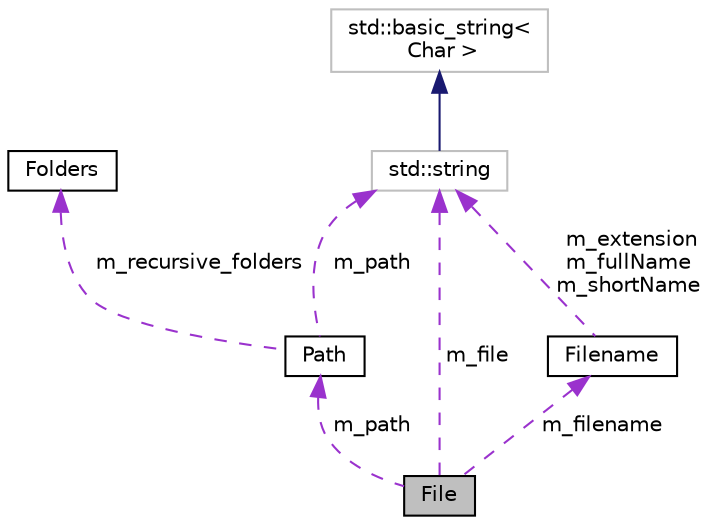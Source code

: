 digraph "File"
{
 // LATEX_PDF_SIZE
  edge [fontname="Helvetica",fontsize="10",labelfontname="Helvetica",labelfontsize="10"];
  node [fontname="Helvetica",fontsize="10",shape=record];
  Node1 [label="File",height=0.2,width=0.4,color="black", fillcolor="grey75", style="filled", fontcolor="black",tooltip="Composed of a Path and a Filename."];
  Node2 -> Node1 [dir="back",color="darkorchid3",fontsize="10",style="dashed",label=" m_filename" ,fontname="Helvetica"];
  Node2 [label="Filename",height=0.2,width=0.4,color="black", fillcolor="white", style="filled",URL="$class_filename.html",tooltip="Contains the short name and the extension of a given file, without any knowledge of its path."];
  Node3 -> Node2 [dir="back",color="darkorchid3",fontsize="10",style="dashed",label=" m_extension\nm_fullName\nm_shortName" ,fontname="Helvetica"];
  Node3 [label="std::string",height=0.2,width=0.4,color="grey75", fillcolor="white", style="filled",tooltip=" "];
  Node4 -> Node3 [dir="back",color="midnightblue",fontsize="10",style="solid",fontname="Helvetica"];
  Node4 [label="std::basic_string\<\l Char \>",height=0.2,width=0.4,color="grey75", fillcolor="white", style="filled",tooltip=" "];
  Node5 -> Node1 [dir="back",color="darkorchid3",fontsize="10",style="dashed",label=" m_path" ,fontname="Helvetica"];
  Node5 [label="Path",height=0.2,width=0.4,color="black", fillcolor="white", style="filled",URL="$class_path.html",tooltip="Object used to hold the complete path of a giver folder."];
  Node6 -> Node5 [dir="back",color="darkorchid3",fontsize="10",style="dashed",label=" m_recursive_folders" ,fontname="Helvetica"];
  Node6 [label="Folders",height=0.2,width=0.4,color="black", fillcolor="white", style="filled",URL="$class_folders.html",tooltip="Object used to hold a list of folders."];
  Node3 -> Node5 [dir="back",color="darkorchid3",fontsize="10",style="dashed",label=" m_path" ,fontname="Helvetica"];
  Node3 -> Node1 [dir="back",color="darkorchid3",fontsize="10",style="dashed",label=" m_file" ,fontname="Helvetica"];
}
